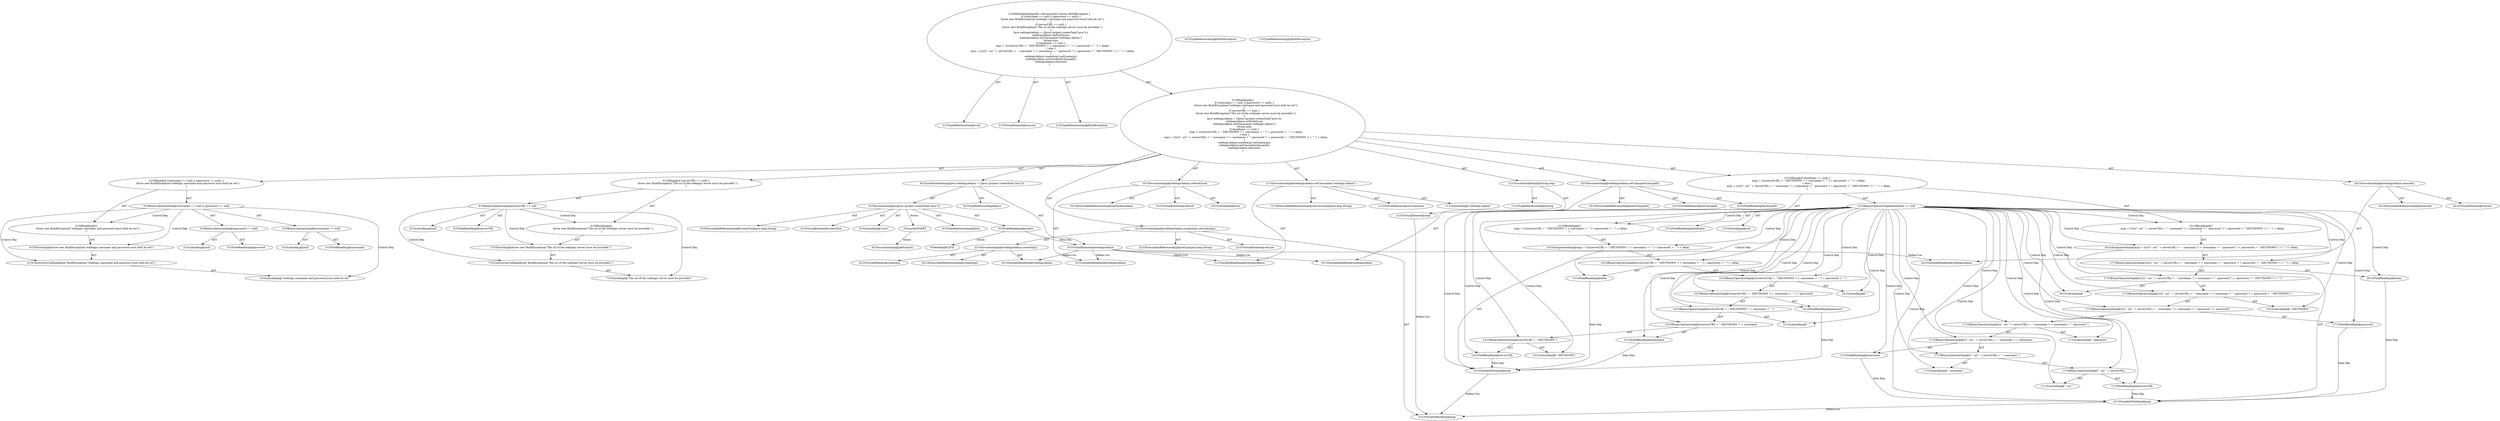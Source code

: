 digraph "execute#?" {
0 [label="2:CtTypeReferenceImpl@void" shape=ellipse]
1 [label="2:CtVirtualElement@execute" shape=ellipse]
2 [label="2:CtTypeReferenceImpl@BuildException" shape=ellipse]
3 [label="3:CtFieldReadImpl@username" shape=ellipse]
4 [label="3:CtLiteralImpl@null" shape=ellipse]
5 [label="3:CtBinaryOperatorImpl@(username == null)" shape=ellipse]
6 [label="3:CtFieldReadImpl@password" shape=ellipse]
7 [label="3:CtLiteralImpl@null" shape=ellipse]
8 [label="3:CtBinaryOperatorImpl@(password == null)" shape=ellipse]
9 [label="3:CtBinaryOperatorImpl@(username == null) || (password == null)" shape=ellipse]
10 [label="4:CtTypeReferenceImpl@BuildException" shape=ellipse]
11 [label="4:CtLiteralImpl@\"weblogic username and password must both be set\"" shape=ellipse]
12 [label="4:CtConstructorCallImpl@new BuildException(\"weblogic username and password must both be set\")" shape=ellipse]
13 [label="4:CtThrowImpl@throw new BuildException(\"weblogic username and password must both be set\")" shape=ellipse]
14 [label="3:CtBlockImpl@\{
    throw new BuildException(\"weblogic username and password must both be set\");
\}" shape=ellipse]
15 [label="3:CtIfImpl@if ((username == null) || (password == null)) \{
    throw new BuildException(\"weblogic username and password must both be set\");
\}" shape=ellipse]
16 [label="6:CtFieldReadImpl@serverURL" shape=ellipse]
17 [label="6:CtLiteralImpl@null" shape=ellipse]
18 [label="6:CtBinaryOperatorImpl@serverURL == null" shape=ellipse]
19 [label="7:CtTypeReferenceImpl@BuildException" shape=ellipse]
20 [label="7:CtLiteralImpl@\"The url of the weblogic server must be provided.\"" shape=ellipse]
21 [label="7:CtConstructorCallImpl@new BuildException(\"The url of the weblogic server must be provided.\")" shape=ellipse]
22 [label="7:CtThrowImpl@throw new BuildException(\"The url of the weblogic server must be provided.\")" shape=ellipse]
23 [label="6:CtBlockImpl@\{
    throw new BuildException(\"The url of the weblogic server must be provided.\");
\}" shape=ellipse]
24 [label="6:CtIfImpl@if (serverURL == null) \{
    throw new BuildException(\"The url of the weblogic server must be provided.\");
\}" shape=ellipse]
25 [label="9:CtTypeReferenceImpl@Java" shape=ellipse]
26 [label="9:CtExecutableReferenceImpl@createTask(java.lang.String)" shape=ellipse]
27 [label="9:CtVirtualElement@createTask" shape=ellipse]
28 [label="9:CtFieldReadImpl@project" shape=ellipse]
29 [label="9:CtLiteralImpl@\"java\"" shape=ellipse]
30 [label="9:CtInvocationImpl@((Java) (project.createTask(\"java\")))" shape=ellipse]
31 [label="9:CtTypeReferenceImpl@Java" shape=ellipse]
32 [label="9:CtVirtualElement@weblogicAdmin" shape=ellipse]
33 [label="9:CtLocalVariableImpl@Java weblogicAdmin = ((Java) (project.createTask(\"java\")))" shape=ellipse]
34 [label="10:CtExecutableReferenceImpl@setFork(boolean)" shape=ellipse]
35 [label="10:CtVirtualElement@setFork" shape=ellipse]
36 [label="10:CtVariableReadImpl@weblogicAdmin" shape=ellipse]
37 [label="10:CtLiteralImpl@true" shape=ellipse]
38 [label="10:CtInvocationImpl@weblogicAdmin.setFork(true)" shape=ellipse]
39 [label="11:CtExecutableReferenceImpl@setClassname(java.lang.String)" shape=ellipse]
40 [label="11:CtVirtualElement@setClassname" shape=ellipse]
41 [label="11:CtVariableReadImpl@weblogicAdmin" shape=ellipse]
42 [label="11:CtLiteralImpl@\"weblogic.Admin\"" shape=ellipse]
43 [label="11:CtInvocationImpl@weblogicAdmin.setClassname(\"weblogic.Admin\")" shape=ellipse]
44 [label="12:CtTypeReferenceImpl@String" shape=ellipse]
45 [label="12:CtVirtualElement@args" shape=ellipse]
46 [label="12:CtLocalVariableImpl@String args" shape=ellipse]
47 [label="13:CtFieldReadImpl@beaHome" shape=ellipse]
48 [label="13:CtLiteralImpl@null" shape=ellipse]
49 [label="13:CtBinaryOperatorImpl@beaHome == null" shape=ellipse]
50 [label="14:CtVariableWriteImpl@args" shape=ellipse]
51 [label="14:CtFieldReadImpl@serverURL" shape=ellipse]
52 [label="14:CtLiteralImpl@\" SHUTDOWN \"" shape=ellipse]
53 [label="14:CtBinaryOperatorImpl@(serverURL + \" SHUTDOWN \")" shape=ellipse]
54 [label="14:CtFieldReadImpl@username" shape=ellipse]
55 [label="14:CtBinaryOperatorImpl@((serverURL + \" SHUTDOWN \") + username)" shape=ellipse]
56 [label="14:CtLiteralImpl@\" \"" shape=ellipse]
57 [label="14:CtBinaryOperatorImpl@(((serverURL + \" SHUTDOWN \") + username) + \" \")" shape=ellipse]
58 [label="14:CtFieldReadImpl@password" shape=ellipse]
59 [label="14:CtBinaryOperatorImpl@((((serverURL + \" SHUTDOWN \") + username) + \" \") + password)" shape=ellipse]
60 [label="14:CtLiteralImpl@\" \"" shape=ellipse]
61 [label="14:CtBinaryOperatorImpl@(((((serverURL + \" SHUTDOWN \") + username) + \" \") + password) + \" \")" shape=ellipse]
62 [label="14:CtFieldReadImpl@delay" shape=ellipse]
63 [label="14:CtBinaryOperatorImpl@(((((serverURL + \" SHUTDOWN \") + username) + \" \") + password) + \" \") + delay" shape=ellipse]
64 [label="14:CtAssignmentImpl@args = (((((serverURL + \" SHUTDOWN \") + username) + \" \") + password) + \" \") + delay" shape=ellipse]
65 [label="13:CtBlockImpl@\{
    args = (((((serverURL + \" SHUTDOWN \") + username) + \" \") + password) + \" \") + delay;
\}" shape=ellipse]
66 [label="16:CtVariableWriteImpl@args" shape=ellipse]
67 [label="17:CtLiteralImpl@\" -url \"" shape=ellipse]
68 [label="17:CtFieldReadImpl@serverURL" shape=ellipse]
69 [label="17:CtBinaryOperatorImpl@(\" -url \" + serverURL)" shape=ellipse]
70 [label="17:CtLiteralImpl@\" -username \"" shape=ellipse]
71 [label="17:CtBinaryOperatorImpl@((\" -url \" + serverURL) + \" -username \")" shape=ellipse]
72 [label="17:CtFieldReadImpl@username" shape=ellipse]
73 [label="17:CtBinaryOperatorImpl@(((\" -url \" + serverURL) + \" -username \") + username)" shape=ellipse]
74 [label="17:CtLiteralImpl@\" -password \"" shape=ellipse]
75 [label="17:CtBinaryOperatorImpl@((((\" -url \" + serverURL) + \" -username \") + username) + \" -password \")" shape=ellipse]
76 [label="17:CtFieldReadImpl@password" shape=ellipse]
77 [label="17:CtBinaryOperatorImpl@(((((\" -url \" + serverURL) + \" -username \") + username) + \" -password \") + password)" shape=ellipse]
78 [label="18:CtLiteralImpl@\" SHUTDOWN \"" shape=ellipse]
79 [label="17:CtBinaryOperatorImpl@((((((\" -url \" + serverURL) + \" -username \") + username) + \" -password \") + password) + \" SHUTDOWN \")" shape=ellipse]
80 [label="19:CtLiteralImpl@\" \"" shape=ellipse]
81 [label="17:CtBinaryOperatorImpl@(((((((\" -url \" + serverURL) + \" -username \") + username) + \" -password \") + password) + \" SHUTDOWN \") + \" \")" shape=ellipse]
82 [label="20:CtFieldReadImpl@delay" shape=ellipse]
83 [label="17:CtBinaryOperatorImpl@(((((((\" -url \" + serverURL) + \" -username \") + username) + \" -password \") + password) + \" SHUTDOWN \") + \" \") + delay" shape=ellipse]
84 [label="16:CtAssignmentImpl@args = (((((((\" -url \" + serverURL) + \" -username \") + username) + \" -password \") + password) + \" SHUTDOWN \") + \" \") + delay" shape=ellipse]
85 [label="15:CtBlockImpl@\{
    args = (((((((\" -url \" + serverURL) + \" -username \") + username) + \" -password \") + password) + \" SHUTDOWN \") + \" \") + delay;
\}" shape=ellipse]
86 [label="13:CtIfImpl@if (beaHome == null) \{
    args = (((((serverURL + \" SHUTDOWN \") + username) + \" \") + password) + \" \") + delay;
\} else \{
    args = (((((((\" -url \" + serverURL) + \" -username \") + username) + \" -password \") + password) + \" SHUTDOWN \") + \" \") + delay;
\}" shape=ellipse]
87 [label="22:CtExecutableReferenceImpl@setLine(java.lang.String)" shape=ellipse]
88 [label="22:CtVirtualElement@setLine" shape=ellipse]
89 [label="22:CtExecutableReferenceImpl@createArg()" shape=ellipse]
90 [label="22:CtVirtualElement@createArg" shape=ellipse]
91 [label="22:CtVariableReadImpl@weblogicAdmin" shape=ellipse]
92 [label="22:CtInvocationImpl@weblogicAdmin.createArg()" shape=ellipse]
93 [label="22:CtVariableReadImpl@args" shape=ellipse]
94 [label="22:CtInvocationImpl@weblogicAdmin.createArg().setLine(args)" shape=ellipse]
95 [label="23:CtExecutableReferenceImpl@setClasspath()" shape=ellipse]
96 [label="23:CtVirtualElement@setClasspath" shape=ellipse]
97 [label="23:CtVariableReadImpl@weblogicAdmin" shape=ellipse]
98 [label="23:CtFieldReadImpl@classpath" shape=ellipse]
99 [label="23:CtInvocationImpl@weblogicAdmin.setClasspath(classpath)" shape=ellipse]
100 [label="24:CtExecutableReferenceImpl@execute()" shape=ellipse]
101 [label="24:CtVirtualElement@execute" shape=ellipse]
102 [label="24:CtVariableReadImpl@weblogicAdmin" shape=ellipse]
103 [label="24:CtInvocationImpl@weblogicAdmin.execute()" shape=ellipse]
104 [label="2:CtBlockImpl@\{
    if ((username == null) || (password == null)) \{
        throw new BuildException(\"weblogic username and password must both be set\");
    \}
    if (serverURL == null) \{
        throw new BuildException(\"The url of the weblogic server must be provided.\");
    \}
    Java weblogicAdmin = ((Java) (project.createTask(\"java\")));
    weblogicAdmin.setFork(true);
    weblogicAdmin.setClassname(\"weblogic.Admin\");
    String args;
    if (beaHome == null) \{
        args = (((((serverURL + \" SHUTDOWN \") + username) + \" \") + password) + \" \") + delay;
    \} else \{
        args = (((((((\" -url \" + serverURL) + \" -username \") + username) + \" -password \") + password) + \" SHUTDOWN \") + \" \") + delay;
    \}
    weblogicAdmin.createArg().setLine(args);
    weblogicAdmin.setClasspath(classpath);
    weblogicAdmin.execute();
\}" shape=ellipse]
105 [label="2:CtMethodImpl@public void execute() throws BuildException \{
    if ((username == null) || (password == null)) \{
        throw new BuildException(\"weblogic username and password must both be set\");
    \}
    if (serverURL == null) \{
        throw new BuildException(\"The url of the weblogic server must be provided.\");
    \}
    Java weblogicAdmin = ((Java) (project.createTask(\"java\")));
    weblogicAdmin.setFork(true);
    weblogicAdmin.setClassname(\"weblogic.Admin\");
    String args;
    if (beaHome == null) \{
        args = (((((serverURL + \" SHUTDOWN \") + username) + \" \") + password) + \" \") + delay;
    \} else \{
        args = (((((((\" -url \" + serverURL) + \" -username \") + username) + \" -password \") + password) + \" SHUTDOWN \") + \" \") + delay;
    \}
    weblogicAdmin.createArg().setLine(args);
    weblogicAdmin.setClasspath(classpath);
    weblogicAdmin.execute();
\}" shape=ellipse]
106 [label="9:Delete@DELETE" shape=ellipse]
107 [label="9:Insert@INSERT" shape=ellipse]
108 [label="9:CtInvocationImpl@getProject()" shape=ellipse]
5 -> 3 [label="AST"];
5 -> 4 [label="AST"];
8 -> 6 [label="AST"];
8 -> 7 [label="AST"];
9 -> 5 [label="AST"];
9 -> 8 [label="AST"];
9 -> 14 [label="Control Dep"];
9 -> 13 [label="Control Dep"];
9 -> 12 [label="Control Dep"];
9 -> 11 [label="Control Dep"];
12 -> 11 [label="AST"];
13 -> 12 [label="AST"];
14 -> 13 [label="AST"];
15 -> 9 [label="AST"];
15 -> 14 [label="AST"];
18 -> 16 [label="AST"];
18 -> 17 [label="AST"];
18 -> 23 [label="Control Dep"];
18 -> 22 [label="Control Dep"];
18 -> 21 [label="Control Dep"];
18 -> 20 [label="Control Dep"];
21 -> 20 [label="AST"];
22 -> 21 [label="AST"];
23 -> 22 [label="AST"];
24 -> 18 [label="AST"];
24 -> 23 [label="AST"];
28 -> 32 [label="Data Dep"];
28 -> 106 [label="Action"];
30 -> 27 [label="AST"];
30 -> 31 [label="AST"];
30 -> 28 [label="AST"];
30 -> 26 [label="AST"];
30 -> 29 [label="AST"];
30 -> 107 [label="Action"];
32 -> 36 [label="Define-Use"];
32 -> 41 [label="Define-Use"];
32 -> 91 [label="Define-Use"];
32 -> 97 [label="Define-Use"];
32 -> 102 [label="Define-Use"];
33 -> 32 [label="AST"];
33 -> 25 [label="AST"];
33 -> 30 [label="AST"];
38 -> 35 [label="AST"];
38 -> 36 [label="AST"];
38 -> 34 [label="AST"];
38 -> 37 [label="AST"];
43 -> 40 [label="AST"];
43 -> 41 [label="AST"];
43 -> 39 [label="AST"];
43 -> 42 [label="AST"];
45 -> 93 [label="Define-Use"];
46 -> 45 [label="AST"];
46 -> 44 [label="AST"];
49 -> 47 [label="AST"];
49 -> 48 [label="AST"];
49 -> 65 [label="Control Dep"];
49 -> 64 [label="Control Dep"];
49 -> 50 [label="Control Dep"];
49 -> 63 [label="Control Dep"];
49 -> 61 [label="Control Dep"];
49 -> 59 [label="Control Dep"];
49 -> 57 [label="Control Dep"];
49 -> 55 [label="Control Dep"];
49 -> 53 [label="Control Dep"];
49 -> 51 [label="Control Dep"];
49 -> 52 [label="Control Dep"];
49 -> 54 [label="Control Dep"];
49 -> 56 [label="Control Dep"];
49 -> 58 [label="Control Dep"];
49 -> 60 [label="Control Dep"];
49 -> 62 [label="Control Dep"];
49 -> 85 [label="Control Dep"];
49 -> 84 [label="Control Dep"];
49 -> 66 [label="Control Dep"];
49 -> 83 [label="Control Dep"];
49 -> 81 [label="Control Dep"];
49 -> 79 [label="Control Dep"];
49 -> 77 [label="Control Dep"];
49 -> 75 [label="Control Dep"];
49 -> 73 [label="Control Dep"];
49 -> 71 [label="Control Dep"];
49 -> 69 [label="Control Dep"];
49 -> 67 [label="Control Dep"];
49 -> 68 [label="Control Dep"];
49 -> 70 [label="Control Dep"];
49 -> 72 [label="Control Dep"];
49 -> 74 [label="Control Dep"];
49 -> 76 [label="Control Dep"];
49 -> 78 [label="Control Dep"];
49 -> 80 [label="Control Dep"];
49 -> 82 [label="Control Dep"];
50 -> 93 [label="Define-Use"];
51 -> 50 [label="Data Dep"];
53 -> 51 [label="AST"];
53 -> 52 [label="AST"];
54 -> 50 [label="Data Dep"];
55 -> 53 [label="AST"];
55 -> 54 [label="AST"];
57 -> 55 [label="AST"];
57 -> 56 [label="AST"];
58 -> 50 [label="Data Dep"];
59 -> 57 [label="AST"];
59 -> 58 [label="AST"];
61 -> 59 [label="AST"];
61 -> 60 [label="AST"];
62 -> 50 [label="Data Dep"];
63 -> 61 [label="AST"];
63 -> 62 [label="AST"];
64 -> 50 [label="AST"];
64 -> 63 [label="AST"];
65 -> 64 [label="AST"];
66 -> 93 [label="Define-Use"];
68 -> 66 [label="Data Dep"];
69 -> 67 [label="AST"];
69 -> 68 [label="AST"];
71 -> 69 [label="AST"];
71 -> 70 [label="AST"];
72 -> 66 [label="Data Dep"];
73 -> 71 [label="AST"];
73 -> 72 [label="AST"];
75 -> 73 [label="AST"];
75 -> 74 [label="AST"];
76 -> 66 [label="Data Dep"];
77 -> 75 [label="AST"];
77 -> 76 [label="AST"];
79 -> 77 [label="AST"];
79 -> 78 [label="AST"];
81 -> 79 [label="AST"];
81 -> 80 [label="AST"];
82 -> 66 [label="Data Dep"];
83 -> 81 [label="AST"];
83 -> 82 [label="AST"];
84 -> 66 [label="AST"];
84 -> 83 [label="AST"];
85 -> 84 [label="AST"];
86 -> 49 [label="AST"];
86 -> 65 [label="AST"];
86 -> 85 [label="AST"];
92 -> 90 [label="AST"];
92 -> 91 [label="AST"];
92 -> 89 [label="AST"];
94 -> 88 [label="AST"];
94 -> 92 [label="AST"];
94 -> 87 [label="AST"];
94 -> 93 [label="AST"];
99 -> 96 [label="AST"];
99 -> 97 [label="AST"];
99 -> 95 [label="AST"];
99 -> 98 [label="AST"];
103 -> 101 [label="AST"];
103 -> 102 [label="AST"];
103 -> 100 [label="AST"];
104 -> 15 [label="AST"];
104 -> 24 [label="AST"];
104 -> 33 [label="AST"];
104 -> 38 [label="AST"];
104 -> 43 [label="AST"];
104 -> 46 [label="AST"];
104 -> 86 [label="AST"];
104 -> 94 [label="AST"];
104 -> 99 [label="AST"];
104 -> 103 [label="AST"];
105 -> 1 [label="AST"];
105 -> 0 [label="AST"];
105 -> 2 [label="AST"];
105 -> 104 [label="AST"];
107 -> 108 [label="Action"];
}